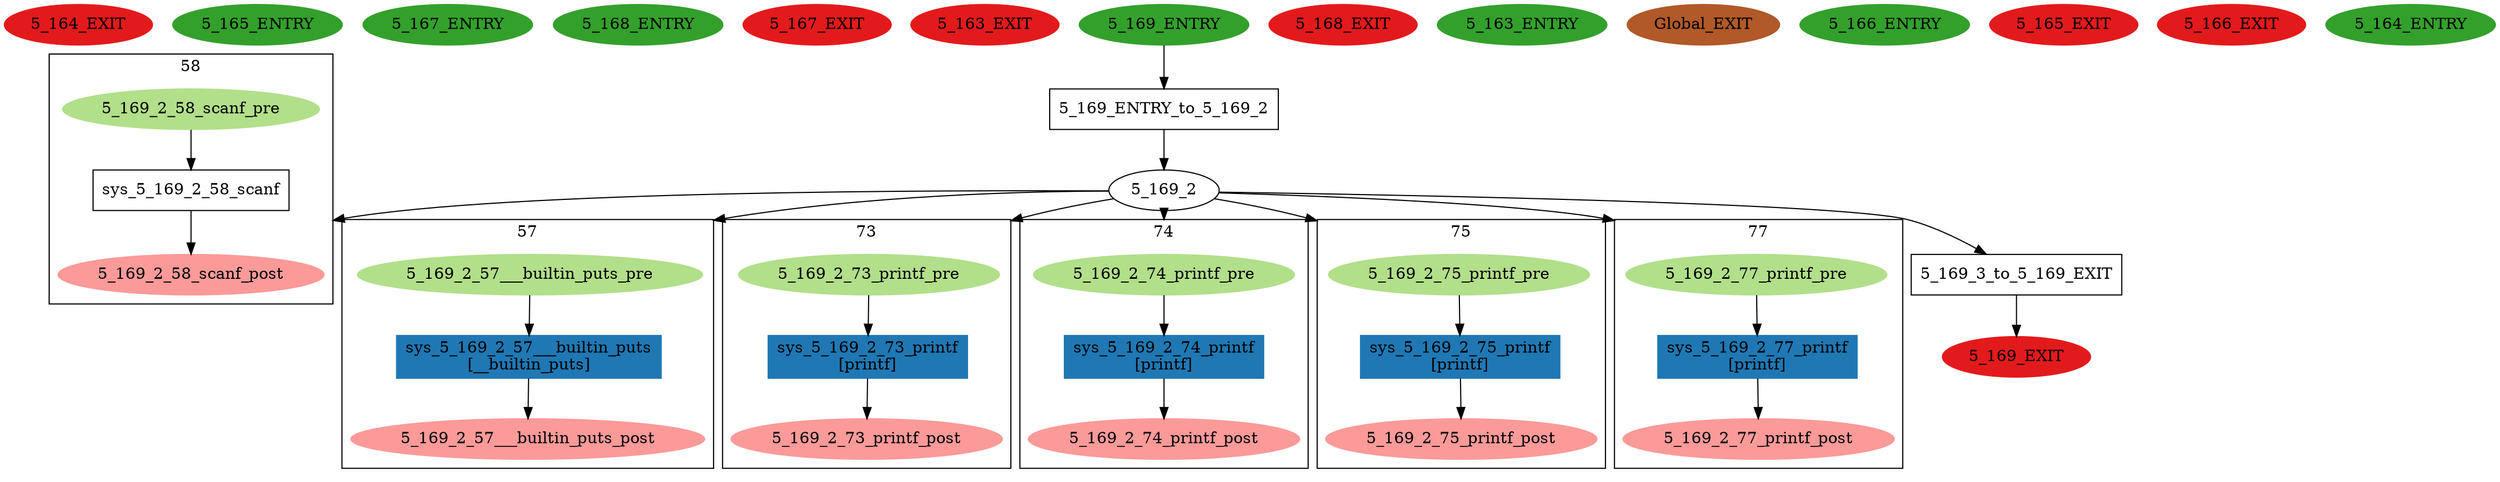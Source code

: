 digraph model { 
compound=true; 
node  [style="filled", colorscheme="paired12"];  "5_164_EXIT" [shape=ellipse, color=6, style=filled];
  "5_165_ENTRY" [shape=ellipse, color=4, style=filled];
  "5_167_ENTRY" [shape=ellipse, color=4, style=filled];
  "5_168_ENTRY" [shape=ellipse, color=4, style=filled];
  "5_167_EXIT" [shape=ellipse, color=6, style=filled];
  "5_163_EXIT" [shape=ellipse, color=6, style=filled];
  "5_169_2" [shape=ellipse, style=""];
subgraph "cluster_5_169_2_57" { 
label="57"  "5_169_2_57___builtin_puts_pre" [shape=ellipse, style=""];
  "5_169_2_57___builtin_puts_post" [shape=ellipse, style=""];
  "sys_5_169_2_57___builtin_puts" [shape=box, style=""];
  "sys_5_169_2_57___builtin_puts" [color=2, style=filled];
  "sys_5_169_2_57___builtin_puts" [label="sys_5_169_2_57___builtin_puts\n[__builtin_puts]"];
  "5_169_2_57___builtin_puts_pre" -> "sys_5_169_2_57___builtin_puts" [label="", arrowhead="normal"];
  "sys_5_169_2_57___builtin_puts" -> "5_169_2_57___builtin_puts_post" [label="", arrowhead="normal"];
}
  "5_169_2" -> "5_169_2_57___builtin_puts_pre" [lhead="cluster_5_169_2_57"];
  "5_169_2_57___builtin_puts_pre" [color=3, style=filled];
  "5_169_2_57___builtin_puts_post" [color=5, style=filled];
subgraph "cluster_5_169_2_58" { 
label="58"  "5_169_2_58_scanf_post" [shape=ellipse, style=""];
  "5_169_2_58_scanf_pre" [shape=ellipse, style=""];
  "sys_5_169_2_58_scanf" [shape=box, style=""];
  "sys_5_169_2_58_scanf" [label="sys_5_169_2_58_scanf\n"];
  "sys_5_169_2_58_scanf" -> "5_169_2_58_scanf_post" [label="", arrowhead="normal"];
  "5_169_2_58_scanf_pre" -> "sys_5_169_2_58_scanf" [label="", arrowhead="normal"];
}
  "5_169_2" -> "5_169_2_58_scanf_post" [lhead="cluster_5_169_2_58"];
  "5_169_2_58_scanf_pre" [color=3, style=filled];
  "5_169_2_58_scanf_post" [color=5, style=filled];
subgraph "cluster_5_169_2_73" { 
label="73"  "5_169_2_73_printf_pre" [shape=ellipse, style=""];
  "5_169_2_73_printf_post" [shape=ellipse, style=""];
  "sys_5_169_2_73_printf" [shape=box, style=""];
  "sys_5_169_2_73_printf" [color=2, style=filled];
  "sys_5_169_2_73_printf" [label="sys_5_169_2_73_printf\n[printf]"];
  "sys_5_169_2_73_printf" -> "5_169_2_73_printf_post" [label="", arrowhead="normal"];
  "5_169_2_73_printf_pre" -> "sys_5_169_2_73_printf" [label="", arrowhead="normal"];
}
  "5_169_2" -> "5_169_2_73_printf_pre" [lhead="cluster_5_169_2_73"];
  "5_169_2_73_printf_pre" [color=3, style=filled];
  "5_169_2_73_printf_post" [color=5, style=filled];
subgraph "cluster_5_169_2_74" { 
label="74"  "5_169_2_74_printf_pre" [shape=ellipse, style=""];
  "5_169_2_74_printf_post" [shape=ellipse, style=""];
  "sys_5_169_2_74_printf" [shape=box, style=""];
  "sys_5_169_2_74_printf" [color=2, style=filled];
  "sys_5_169_2_74_printf" [label="sys_5_169_2_74_printf\n[printf]"];
  "5_169_2_74_printf_pre" -> "sys_5_169_2_74_printf" [label="", arrowhead="normal"];
  "sys_5_169_2_74_printf" -> "5_169_2_74_printf_post" [label="", arrowhead="normal"];
}
  "5_169_2" -> "5_169_2_74_printf_pre" [lhead="cluster_5_169_2_74"];
  "5_169_2_74_printf_pre" [color=3, style=filled];
  "5_169_2_74_printf_post" [color=5, style=filled];
subgraph "cluster_5_169_2_75" { 
label="75"  "5_169_2_75_printf_pre" [shape=ellipse, style=""];
  "5_169_2_75_printf_post" [shape=ellipse, style=""];
  "sys_5_169_2_75_printf" [shape=box, style=""];
  "sys_5_169_2_75_printf" [color=2, style=filled];
  "sys_5_169_2_75_printf" [label="sys_5_169_2_75_printf\n[printf]"];
  "sys_5_169_2_75_printf" -> "5_169_2_75_printf_post" [label="", arrowhead="normal"];
  "5_169_2_75_printf_pre" -> "sys_5_169_2_75_printf" [label="", arrowhead="normal"];
}
  "5_169_2" -> "5_169_2_75_printf_pre" [lhead="cluster_5_169_2_75"];
  "5_169_2_75_printf_pre" [color=3, style=filled];
  "5_169_2_75_printf_post" [color=5, style=filled];
subgraph "cluster_5_169_2_77" { 
label="77"  "5_169_2_77_printf_pre" [shape=ellipse, style=""];
  "5_169_2_77_printf_post" [shape=ellipse, style=""];
  "sys_5_169_2_77_printf" [shape=box, style=""];
  "sys_5_169_2_77_printf" [color=2, style=filled];
  "sys_5_169_2_77_printf" [label="sys_5_169_2_77_printf\n[printf]"];
  "sys_5_169_2_77_printf" -> "5_169_2_77_printf_post" [label="", arrowhead="normal"];
  "5_169_2_77_printf_pre" -> "sys_5_169_2_77_printf" [label="", arrowhead="normal"];
}
  "5_169_2" -> "5_169_2_77_printf_pre" [lhead="cluster_5_169_2_77"];
  "5_169_2_77_printf_pre" [color=3, style=filled];
  "5_169_2_77_printf_post" [color=5, style=filled];
  "5_168_EXIT" [shape=ellipse, color=6, style=filled];
  "5_163_ENTRY" [shape=ellipse, color=4, style=filled];
  "Global_EXIT" [shape=ellipse, color=12, style=filled];
  "5_166_ENTRY" [shape=ellipse, color=4, style=filled];
  "5_169_EXIT" [shape=ellipse, color=6, style=filled];
  "5_165_EXIT" [shape=ellipse, color=6, style=filled];
  "5_166_EXIT" [shape=ellipse, color=6, style=filled];
  "5_164_ENTRY" [shape=ellipse, color=4, style=filled];
  "5_169_ENTRY" [shape=ellipse, color=4, style=filled];
  "5_169_3_to_5_169_EXIT" [shape=box, style=""];
  "5_169_3_to_5_169_EXIT" [label="5_169_3_to_5_169_EXIT\n"];
  "5_169_ENTRY_to_5_169_2" [shape=box, style=""];
  "5_169_ENTRY_to_5_169_2" [label="5_169_ENTRY_to_5_169_2\n"];
  "5_169_2" -> "5_169_3_to_5_169_EXIT" [label="", arrowhead="normal"];
  "5_169_3_to_5_169_EXIT" -> "5_169_EXIT" [label="", arrowhead="normal"];
  "5_169_ENTRY" -> "5_169_ENTRY_to_5_169_2" [label="", arrowhead="normal"];
  "5_169_ENTRY_to_5_169_2" -> "5_169_2" [label="", arrowhead="normal"];
}
